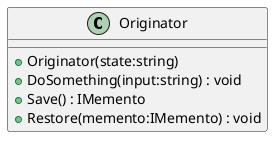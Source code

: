 @startuml
class Originator {
    + Originator(state:string)
    + DoSomething(input:string) : void
    + Save() : IMemento
    + Restore(memento:IMemento) : void
}
@enduml
